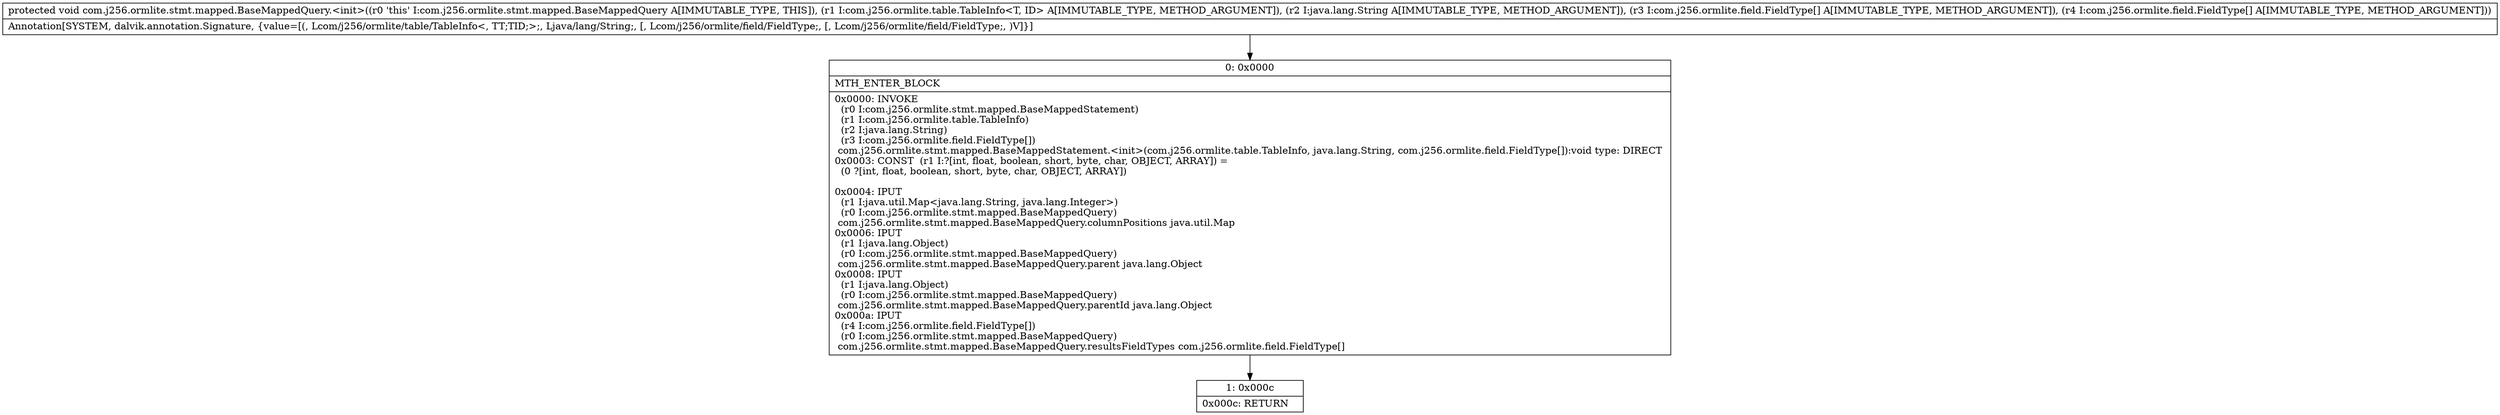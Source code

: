 digraph "CFG forcom.j256.ormlite.stmt.mapped.BaseMappedQuery.\<init\>(Lcom\/j256\/ormlite\/table\/TableInfo;Ljava\/lang\/String;[Lcom\/j256\/ormlite\/field\/FieldType;[Lcom\/j256\/ormlite\/field\/FieldType;)V" {
Node_0 [shape=record,label="{0\:\ 0x0000|MTH_ENTER_BLOCK\l|0x0000: INVOKE  \l  (r0 I:com.j256.ormlite.stmt.mapped.BaseMappedStatement)\l  (r1 I:com.j256.ormlite.table.TableInfo)\l  (r2 I:java.lang.String)\l  (r3 I:com.j256.ormlite.field.FieldType[])\l com.j256.ormlite.stmt.mapped.BaseMappedStatement.\<init\>(com.j256.ormlite.table.TableInfo, java.lang.String, com.j256.ormlite.field.FieldType[]):void type: DIRECT \l0x0003: CONST  (r1 I:?[int, float, boolean, short, byte, char, OBJECT, ARRAY]) = \l  (0 ?[int, float, boolean, short, byte, char, OBJECT, ARRAY])\l \l0x0004: IPUT  \l  (r1 I:java.util.Map\<java.lang.String, java.lang.Integer\>)\l  (r0 I:com.j256.ormlite.stmt.mapped.BaseMappedQuery)\l com.j256.ormlite.stmt.mapped.BaseMappedQuery.columnPositions java.util.Map \l0x0006: IPUT  \l  (r1 I:java.lang.Object)\l  (r0 I:com.j256.ormlite.stmt.mapped.BaseMappedQuery)\l com.j256.ormlite.stmt.mapped.BaseMappedQuery.parent java.lang.Object \l0x0008: IPUT  \l  (r1 I:java.lang.Object)\l  (r0 I:com.j256.ormlite.stmt.mapped.BaseMappedQuery)\l com.j256.ormlite.stmt.mapped.BaseMappedQuery.parentId java.lang.Object \l0x000a: IPUT  \l  (r4 I:com.j256.ormlite.field.FieldType[])\l  (r0 I:com.j256.ormlite.stmt.mapped.BaseMappedQuery)\l com.j256.ormlite.stmt.mapped.BaseMappedQuery.resultsFieldTypes com.j256.ormlite.field.FieldType[] \l}"];
Node_1 [shape=record,label="{1\:\ 0x000c|0x000c: RETURN   \l}"];
MethodNode[shape=record,label="{protected void com.j256.ormlite.stmt.mapped.BaseMappedQuery.\<init\>((r0 'this' I:com.j256.ormlite.stmt.mapped.BaseMappedQuery A[IMMUTABLE_TYPE, THIS]), (r1 I:com.j256.ormlite.table.TableInfo\<T, ID\> A[IMMUTABLE_TYPE, METHOD_ARGUMENT]), (r2 I:java.lang.String A[IMMUTABLE_TYPE, METHOD_ARGUMENT]), (r3 I:com.j256.ormlite.field.FieldType[] A[IMMUTABLE_TYPE, METHOD_ARGUMENT]), (r4 I:com.j256.ormlite.field.FieldType[] A[IMMUTABLE_TYPE, METHOD_ARGUMENT]))  | Annotation[SYSTEM, dalvik.annotation.Signature, \{value=[(, Lcom\/j256\/ormlite\/table\/TableInfo\<, TT;TID;\>;, Ljava\/lang\/String;, [, Lcom\/j256\/ormlite\/field\/FieldType;, [, Lcom\/j256\/ormlite\/field\/FieldType;, )V]\}]\l}"];
MethodNode -> Node_0;
Node_0 -> Node_1;
}

